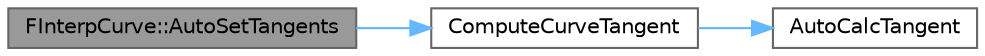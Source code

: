 digraph "FInterpCurve::AutoSetTangents"
{
 // INTERACTIVE_SVG=YES
 // LATEX_PDF_SIZE
  bgcolor="transparent";
  edge [fontname=Helvetica,fontsize=10,labelfontname=Helvetica,labelfontsize=10];
  node [fontname=Helvetica,fontsize=10,shape=box,height=0.2,width=0.4];
  rankdir="LR";
  Node1 [id="Node000001",label="FInterpCurve::AutoSetTangents",height=0.2,width=0.4,color="gray40", fillcolor="grey60", style="filled", fontcolor="black",tooltip="Automatically set the tangents on the curve based on surrounding points."];
  Node1 -> Node2 [id="edge1_Node000001_Node000002",color="steelblue1",style="solid",tooltip=" "];
  Node2 [id="Node000002",label="ComputeCurveTangent",height=0.2,width=0.4,color="grey40", fillcolor="white", style="filled",URL="$d7/db8/InterpCurvePoint_8h.html#a1ce0146e12e9d1e31f6e633b40fd08ec",tooltip="Computes a tangent for the specified control point."];
  Node2 -> Node3 [id="edge2_Node000002_Node000003",color="steelblue1",style="solid",tooltip=" "];
  Node3 [id="Node000003",label="AutoCalcTangent",height=0.2,width=0.4,color="grey40", fillcolor="white", style="filled",URL="$d7/db8/InterpCurvePoint_8h.html#a7941421aae919910618fc80cb0884b4b",tooltip="Computes Tangent for a curve segment."];
}
